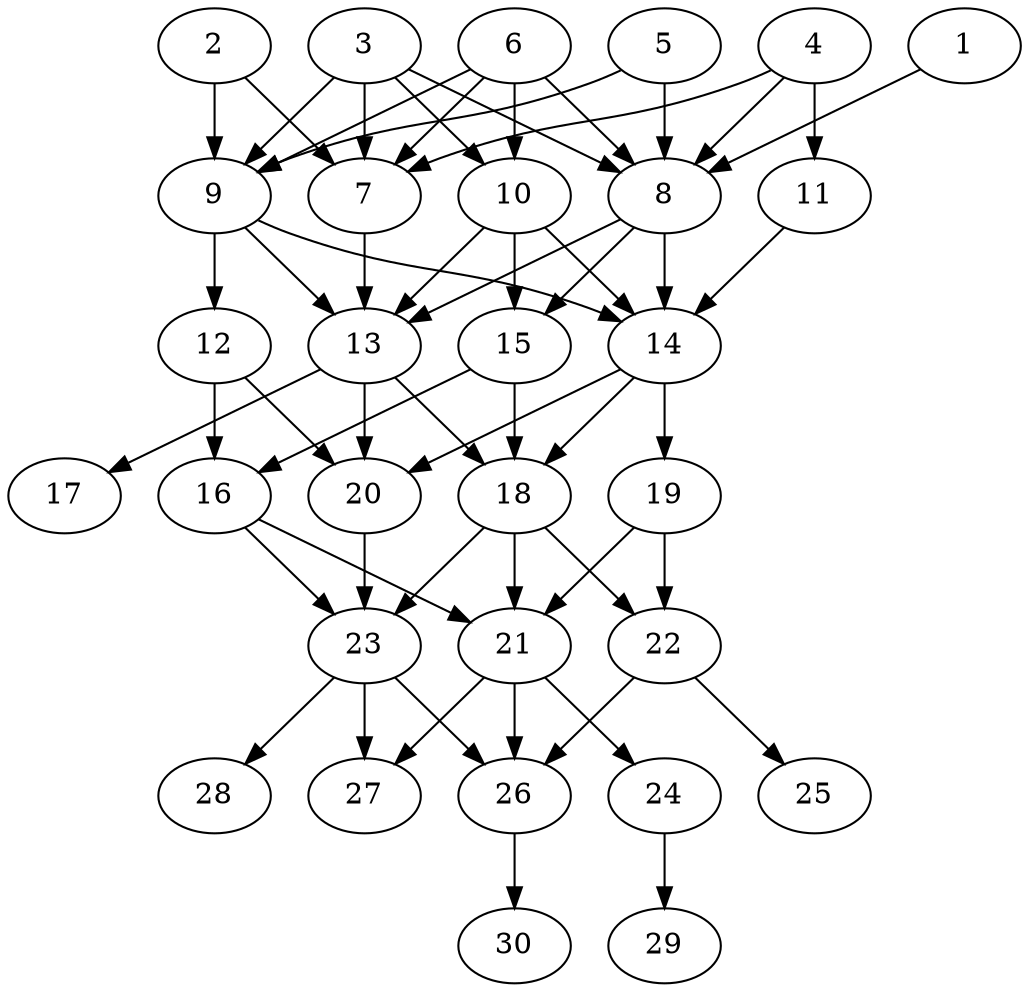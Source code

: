 // DAG automatically generated by daggen at Thu Oct  3 14:04:19 2019
// ./daggen --dot -n 30 --ccr 0.4 --fat 0.5 --regular 0.7 --density 0.7 --mindata 5242880 --maxdata 52428800 
digraph G {
  1 [size="124026880", alpha="0.13", expect_size="49610752"] 
  1 -> 8 [size ="49610752"]
  2 [size="59893760", alpha="0.11", expect_size="23957504"] 
  2 -> 7 [size ="23957504"]
  2 -> 9 [size ="23957504"]
  3 [size="82344960", alpha="0.15", expect_size="32937984"] 
  3 -> 7 [size ="32937984"]
  3 -> 8 [size ="32937984"]
  3 -> 9 [size ="32937984"]
  3 -> 10 [size ="32937984"]
  4 [size="15964160", alpha="0.12", expect_size="6385664"] 
  4 -> 7 [size ="6385664"]
  4 -> 8 [size ="6385664"]
  4 -> 11 [size ="6385664"]
  5 [size="54858240", alpha="0.20", expect_size="21943296"] 
  5 -> 8 [size ="21943296"]
  5 -> 9 [size ="21943296"]
  6 [size="86451200", alpha="0.15", expect_size="34580480"] 
  6 -> 7 [size ="34580480"]
  6 -> 8 [size ="34580480"]
  6 -> 9 [size ="34580480"]
  6 -> 10 [size ="34580480"]
  7 [size="74603520", alpha="0.12", expect_size="29841408"] 
  7 -> 13 [size ="29841408"]
  8 [size="116615680", alpha="0.13", expect_size="46646272"] 
  8 -> 13 [size ="46646272"]
  8 -> 14 [size ="46646272"]
  8 -> 15 [size ="46646272"]
  9 [size="97349120", alpha="0.01", expect_size="38939648"] 
  9 -> 12 [size ="38939648"]
  9 -> 13 [size ="38939648"]
  9 -> 14 [size ="38939648"]
  10 [size="48765440", alpha="0.14", expect_size="19506176"] 
  10 -> 13 [size ="19506176"]
  10 -> 14 [size ="19506176"]
  10 -> 15 [size ="19506176"]
  11 [size="77263360", alpha="0.10", expect_size="30905344"] 
  11 -> 14 [size ="30905344"]
  12 [size="38912000", alpha="0.14", expect_size="15564800"] 
  12 -> 16 [size ="15564800"]
  12 -> 20 [size ="15564800"]
  13 [size="101783040", alpha="0.18", expect_size="40713216"] 
  13 -> 17 [size ="40713216"]
  13 -> 18 [size ="40713216"]
  13 -> 20 [size ="40713216"]
  14 [size="71703040", alpha="0.04", expect_size="28681216"] 
  14 -> 18 [size ="28681216"]
  14 -> 19 [size ="28681216"]
  14 -> 20 [size ="28681216"]
  15 [size="24440320", alpha="0.04", expect_size="9776128"] 
  15 -> 16 [size ="9776128"]
  15 -> 18 [size ="9776128"]
  16 [size="24358400", alpha="0.04", expect_size="9743360"] 
  16 -> 21 [size ="9743360"]
  16 -> 23 [size ="9743360"]
  17 [size="109882880", alpha="0.10", expect_size="43953152"] 
  18 [size="65469440", alpha="0.12", expect_size="26187776"] 
  18 -> 21 [size ="26187776"]
  18 -> 22 [size ="26187776"]
  18 -> 23 [size ="26187776"]
  19 [size="26327040", alpha="0.08", expect_size="10530816"] 
  19 -> 21 [size ="10530816"]
  19 -> 22 [size ="10530816"]
  20 [size="34332160", alpha="0.06", expect_size="13732864"] 
  20 -> 23 [size ="13732864"]
  21 [size="117603840", alpha="0.04", expect_size="47041536"] 
  21 -> 24 [size ="47041536"]
  21 -> 26 [size ="47041536"]
  21 -> 27 [size ="47041536"]
  22 [size="56535040", alpha="0.09", expect_size="22614016"] 
  22 -> 25 [size ="22614016"]
  22 -> 26 [size ="22614016"]
  23 [size="22120960", alpha="0.06", expect_size="8848384"] 
  23 -> 26 [size ="8848384"]
  23 -> 27 [size ="8848384"]
  23 -> 28 [size ="8848384"]
  24 [size="128348160", alpha="0.03", expect_size="51339264"] 
  24 -> 29 [size ="51339264"]
  25 [size="34170880", alpha="0.08", expect_size="13668352"] 
  26 [size="56117760", alpha="0.05", expect_size="22447104"] 
  26 -> 30 [size ="22447104"]
  27 [size="82647040", alpha="0.12", expect_size="33058816"] 
  28 [size="25945600", alpha="0.17", expect_size="10378240"] 
  29 [size="93977600", alpha="0.17", expect_size="37591040"] 
  30 [size="22264320", alpha="0.02", expect_size="8905728"] 
}
